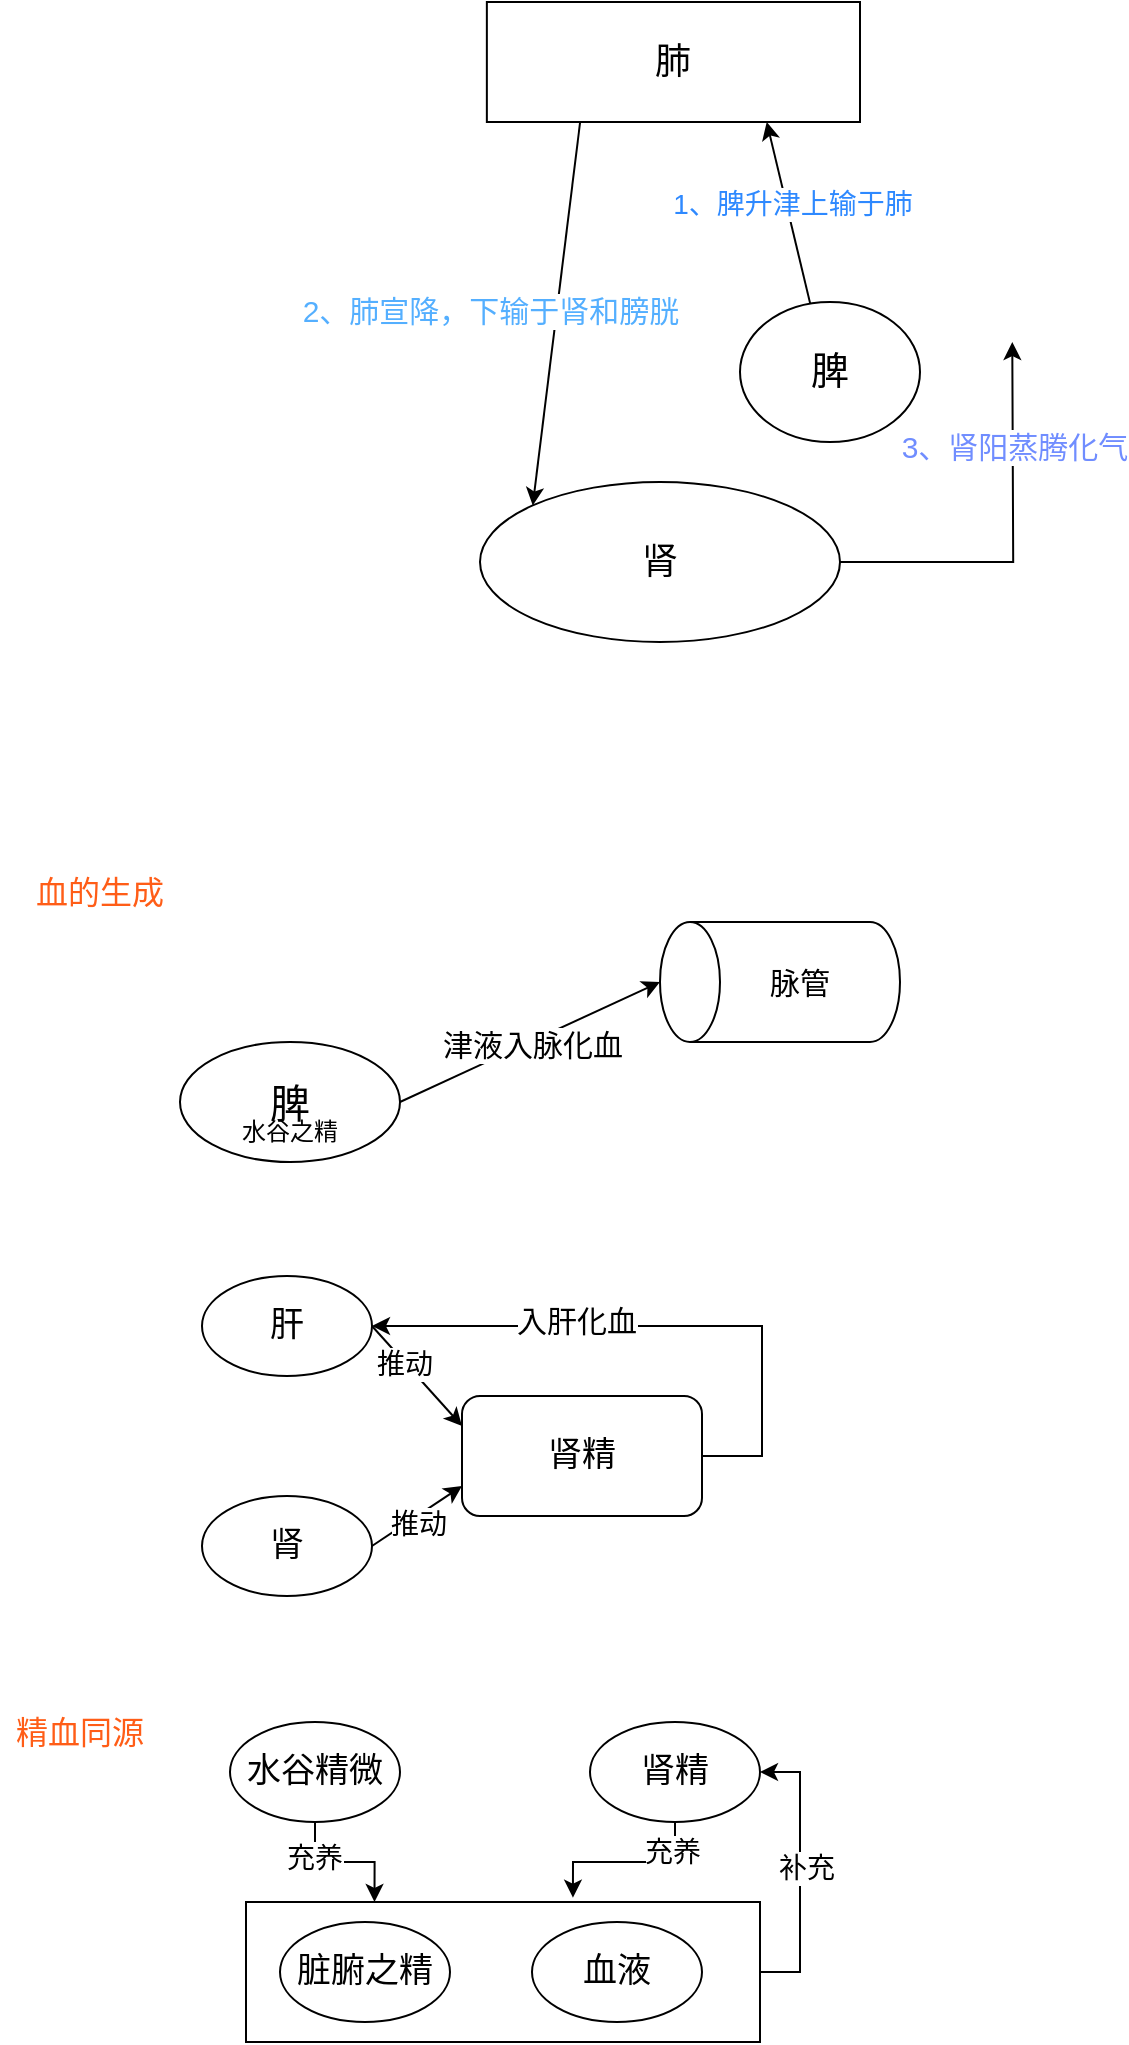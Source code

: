 <mxfile version="22.1.12" type="github">
  <diagram name="第 1 页" id="C6FDBwsaqbc1yJ5aqpkr">
    <mxGraphModel dx="1050" dy="557" grid="1" gridSize="10" guides="1" tooltips="1" connect="1" arrows="1" fold="1" page="1" pageScale="1" pageWidth="827" pageHeight="1169" math="0" shadow="0">
      <root>
        <mxCell id="0" />
        <mxCell id="1" parent="0" />
        <mxCell id="zUKTudWMmVZDvAgk6LWm-38" style="edgeStyle=orthogonalEdgeStyle;rounded=0;orthogonalLoop=1;jettySize=auto;html=1;exitX=1;exitY=0.5;exitDx=0;exitDy=0;entryX=1;entryY=0.5;entryDx=0;entryDy=0;" edge="1" parent="1" source="zUKTudWMmVZDvAgk6LWm-33" target="zUKTudWMmVZDvAgk6LWm-27">
          <mxGeometry relative="1" as="geometry" />
        </mxCell>
        <mxCell id="zUKTudWMmVZDvAgk6LWm-39" value="&lt;font style=&quot;font-size: 14px;&quot;&gt;补充&lt;/font&gt;" style="edgeLabel;html=1;align=center;verticalAlign=middle;resizable=0;points=[];" vertex="1" connectable="0" parent="zUKTudWMmVZDvAgk6LWm-38">
          <mxGeometry x="0.026" y="-3" relative="1" as="geometry">
            <mxPoint as="offset" />
          </mxGeometry>
        </mxCell>
        <mxCell id="zUKTudWMmVZDvAgk6LWm-33" value="" style="rounded=0;whiteSpace=wrap;html=1;" vertex="1" parent="1">
          <mxGeometry x="213" y="1060" width="257" height="70" as="geometry" />
        </mxCell>
        <mxCell id="zUKTudWMmVZDvAgk6LWm-13" value="肾精" style="rounded=1;whiteSpace=wrap;html=1;fontSize=17;" vertex="1" parent="1">
          <mxGeometry x="321" y="807" width="120" height="60" as="geometry" />
        </mxCell>
        <mxCell id="BYbhVeizRni8V0UwQ8j1-4" value="" style="endArrow=classic;html=1;rounded=0;exitX=0.391;exitY=0.017;exitDx=0;exitDy=0;exitPerimeter=0;entryX=0.75;entryY=1;entryDx=0;entryDy=0;" parent="1" source="BYbhVeizRni8V0UwQ8j1-17" target="BYbhVeizRni8V0UwQ8j1-16" edge="1">
          <mxGeometry width="50" height="50" relative="1" as="geometry">
            <mxPoint x="468.041" y="281" as="sourcePoint" />
            <mxPoint x="460" y="190" as="targetPoint" />
          </mxGeometry>
        </mxCell>
        <mxCell id="BYbhVeizRni8V0UwQ8j1-7" value="&lt;font style=&quot;font-size: 14px;&quot;&gt;1、脾升津上输于肺&lt;/font&gt;" style="edgeLabel;html=1;align=center;verticalAlign=middle;resizable=0;points=[];fontColor=#2E89FF;" parent="BYbhVeizRni8V0UwQ8j1-4" vertex="1" connectable="0">
          <mxGeometry x="0.102" y="-3" relative="1" as="geometry">
            <mxPoint as="offset" />
          </mxGeometry>
        </mxCell>
        <mxCell id="BYbhVeizRni8V0UwQ8j1-14" style="edgeStyle=orthogonalEdgeStyle;rounded=0;orthogonalLoop=1;jettySize=auto;html=1;exitX=1;exitY=0.5;exitDx=0;exitDy=0;" parent="1" source="BYbhVeizRni8V0UwQ8j1-18" edge="1">
          <mxGeometry relative="1" as="geometry">
            <mxPoint x="596.14" y="280" as="targetPoint" />
            <mxPoint x="510.0" y="389.21" as="sourcePoint" />
          </mxGeometry>
        </mxCell>
        <mxCell id="BYbhVeizRni8V0UwQ8j1-15" value="&lt;font color=&quot;#708dff&quot; style=&quot;font-size: 15px;&quot;&gt;3、肾阳蒸腾化气&lt;/font&gt;" style="edgeLabel;html=1;align=center;verticalAlign=middle;resizable=0;points=[];fontSize=15;" parent="BYbhVeizRni8V0UwQ8j1-14" vertex="1" connectable="0">
          <mxGeometry x="0.469" relative="1" as="geometry">
            <mxPoint as="offset" />
          </mxGeometry>
        </mxCell>
        <mxCell id="BYbhVeizRni8V0UwQ8j1-11" value="" style="endArrow=classic;html=1;rounded=0;entryX=0;entryY=0;entryDx=0;entryDy=0;exitX=0.25;exitY=1;exitDx=0;exitDy=0;" parent="1" source="BYbhVeizRni8V0UwQ8j1-16" target="BYbhVeizRni8V0UwQ8j1-18" edge="1">
          <mxGeometry width="50" height="50" relative="1" as="geometry">
            <mxPoint x="344.072" y="200" as="sourcePoint" />
            <mxPoint x="337" y="384.21" as="targetPoint" />
          </mxGeometry>
        </mxCell>
        <mxCell id="BYbhVeizRni8V0UwQ8j1-12" value="&lt;font style=&quot;font-size: 15px;&quot;&gt;2、肺宣降，下输于肾和膀胱&lt;/font&gt;" style="edgeLabel;html=1;align=center;verticalAlign=middle;resizable=0;points=[];fontColor=#54AFFF;" parent="BYbhVeizRni8V0UwQ8j1-11" vertex="1" connectable="0">
          <mxGeometry x="-0.08" y="-3" relative="1" as="geometry">
            <mxPoint x="-31" y="6" as="offset" />
          </mxGeometry>
        </mxCell>
        <mxCell id="BYbhVeizRni8V0UwQ8j1-16" value="肺" style="rounded=0;whiteSpace=wrap;html=1;fontSize=18;" parent="1" vertex="1">
          <mxGeometry x="333.43" y="110" width="186.57" height="60" as="geometry" />
        </mxCell>
        <mxCell id="BYbhVeizRni8V0UwQ8j1-17" value="脾" style="ellipse;whiteSpace=wrap;html=1;fontSize=19;" parent="1" vertex="1">
          <mxGeometry x="460" y="260" width="90" height="70" as="geometry" />
        </mxCell>
        <mxCell id="BYbhVeizRni8V0UwQ8j1-18" value="肾" style="ellipse;whiteSpace=wrap;html=1;fontSize=18;" parent="1" vertex="1">
          <mxGeometry x="330" y="350" width="180" height="80" as="geometry" />
        </mxCell>
        <mxCell id="zUKTudWMmVZDvAgk6LWm-1" value="脾" style="ellipse;whiteSpace=wrap;html=1;fontSize=20;" vertex="1" parent="1">
          <mxGeometry x="180" y="630" width="110" height="60" as="geometry" />
        </mxCell>
        <mxCell id="zUKTudWMmVZDvAgk6LWm-4" value="" style="shape=cylinder3;whiteSpace=wrap;html=1;boundedLbl=1;backgroundOutline=1;size=15;rotation=-90;" vertex="1" parent="1">
          <mxGeometry x="450" y="540" width="60" height="120" as="geometry" />
        </mxCell>
        <mxCell id="zUKTudWMmVZDvAgk6LWm-5" value="" style="endArrow=classic;html=1;rounded=0;exitX=1;exitY=0.5;exitDx=0;exitDy=0;entryX=0.5;entryY=0;entryDx=0;entryDy=0;entryPerimeter=0;" edge="1" parent="1" source="zUKTudWMmVZDvAgk6LWm-1" target="zUKTudWMmVZDvAgk6LWm-4">
          <mxGeometry width="50" height="50" relative="1" as="geometry">
            <mxPoint x="320" y="670" as="sourcePoint" />
            <mxPoint x="370" y="620" as="targetPoint" />
          </mxGeometry>
        </mxCell>
        <mxCell id="zUKTudWMmVZDvAgk6LWm-7" value="津液入脉化血" style="edgeLabel;html=1;align=center;verticalAlign=middle;resizable=0;points=[];fontSize=15;" vertex="1" connectable="0" parent="zUKTudWMmVZDvAgk6LWm-5">
          <mxGeometry x="0.009" y="-1" relative="1" as="geometry">
            <mxPoint as="offset" />
          </mxGeometry>
        </mxCell>
        <mxCell id="zUKTudWMmVZDvAgk6LWm-6" value="脉管" style="text;html=1;strokeColor=none;fillColor=none;align=center;verticalAlign=middle;whiteSpace=wrap;rounded=0;fontSize=15;" vertex="1" parent="1">
          <mxGeometry x="460" y="585" width="60" height="30" as="geometry" />
        </mxCell>
        <mxCell id="zUKTudWMmVZDvAgk6LWm-9" value="水谷之精" style="text;html=1;strokeColor=none;fillColor=none;align=center;verticalAlign=middle;whiteSpace=wrap;rounded=0;" vertex="1" parent="1">
          <mxGeometry x="205" y="660" width="60" height="30" as="geometry" />
        </mxCell>
        <mxCell id="zUKTudWMmVZDvAgk6LWm-11" value="肝" style="ellipse;whiteSpace=wrap;html=1;fontSize=17;" vertex="1" parent="1">
          <mxGeometry x="191" y="747" width="85" height="50" as="geometry" />
        </mxCell>
        <mxCell id="zUKTudWMmVZDvAgk6LWm-12" value="肾" style="ellipse;whiteSpace=wrap;html=1;fontSize=17;" vertex="1" parent="1">
          <mxGeometry x="191" y="857" width="85" height="50" as="geometry" />
        </mxCell>
        <mxCell id="zUKTudWMmVZDvAgk6LWm-15" value="" style="endArrow=classic;html=1;rounded=0;entryX=0;entryY=0.75;entryDx=0;entryDy=0;exitX=1;exitY=0.5;exitDx=0;exitDy=0;" edge="1" parent="1" source="zUKTudWMmVZDvAgk6LWm-12" target="zUKTudWMmVZDvAgk6LWm-13">
          <mxGeometry width="50" height="50" relative="1" as="geometry">
            <mxPoint x="271" y="887" as="sourcePoint" />
            <mxPoint x="321" y="837" as="targetPoint" />
          </mxGeometry>
        </mxCell>
        <mxCell id="zUKTudWMmVZDvAgk6LWm-24" value="推动" style="edgeLabel;html=1;align=center;verticalAlign=middle;resizable=0;points=[];fontSize=14;" vertex="1" connectable="0" parent="zUKTudWMmVZDvAgk6LWm-15">
          <mxGeometry x="-0.069" y="-3" relative="1" as="geometry">
            <mxPoint as="offset" />
          </mxGeometry>
        </mxCell>
        <mxCell id="zUKTudWMmVZDvAgk6LWm-17" value="" style="endArrow=classic;html=1;rounded=0;entryX=0;entryY=0.25;entryDx=0;entryDy=0;exitX=1;exitY=0.5;exitDx=0;exitDy=0;" edge="1" parent="1" source="zUKTudWMmVZDvAgk6LWm-11" target="zUKTudWMmVZDvAgk6LWm-13">
          <mxGeometry width="50" height="50" relative="1" as="geometry">
            <mxPoint x="271" y="767" as="sourcePoint" />
            <mxPoint x="321" y="727" as="targetPoint" />
          </mxGeometry>
        </mxCell>
        <mxCell id="zUKTudWMmVZDvAgk6LWm-18" value="&lt;font style=&quot;font-size: 14px;&quot;&gt;推动&lt;/font&gt;" style="edgeLabel;html=1;align=center;verticalAlign=middle;resizable=0;points=[];" vertex="1" connectable="0" parent="zUKTudWMmVZDvAgk6LWm-17">
          <mxGeometry x="-0.266" y="-1" relative="1" as="geometry">
            <mxPoint as="offset" />
          </mxGeometry>
        </mxCell>
        <mxCell id="zUKTudWMmVZDvAgk6LWm-25" value="" style="endArrow=classic;html=1;rounded=0;entryX=1;entryY=0.5;entryDx=0;entryDy=0;" edge="1" parent="1" target="zUKTudWMmVZDvAgk6LWm-11">
          <mxGeometry width="50" height="50" relative="1" as="geometry">
            <mxPoint x="441" y="837" as="sourcePoint" />
            <mxPoint x="491" y="787" as="targetPoint" />
            <Array as="points">
              <mxPoint x="471" y="837" />
              <mxPoint x="471" y="772" />
            </Array>
          </mxGeometry>
        </mxCell>
        <mxCell id="zUKTudWMmVZDvAgk6LWm-26" value="&lt;font style=&quot;font-size: 15px;&quot;&gt;入肝化血&lt;/font&gt;" style="edgeLabel;html=1;align=center;verticalAlign=middle;resizable=0;points=[];" vertex="1" connectable="0" parent="zUKTudWMmVZDvAgk6LWm-25">
          <mxGeometry x="0.298" y="-3" relative="1" as="geometry">
            <mxPoint as="offset" />
          </mxGeometry>
        </mxCell>
        <mxCell id="zUKTudWMmVZDvAgk6LWm-27" value="肾精" style="ellipse;whiteSpace=wrap;html=1;fontSize=17;" vertex="1" parent="1">
          <mxGeometry x="385" y="970" width="85" height="50" as="geometry" />
        </mxCell>
        <mxCell id="zUKTudWMmVZDvAgk6LWm-34" style="edgeStyle=orthogonalEdgeStyle;rounded=0;orthogonalLoop=1;jettySize=auto;html=1;exitX=0.5;exitY=1;exitDx=0;exitDy=0;entryX=0.25;entryY=0;entryDx=0;entryDy=0;" edge="1" parent="1" source="zUKTudWMmVZDvAgk6LWm-29" target="zUKTudWMmVZDvAgk6LWm-33">
          <mxGeometry relative="1" as="geometry" />
        </mxCell>
        <mxCell id="zUKTudWMmVZDvAgk6LWm-37" value="充养" style="edgeLabel;html=1;align=center;verticalAlign=middle;resizable=0;points=[];fontSize=14;" vertex="1" connectable="0" parent="zUKTudWMmVZDvAgk6LWm-34">
          <mxGeometry x="-0.478" y="-1" relative="1" as="geometry">
            <mxPoint as="offset" />
          </mxGeometry>
        </mxCell>
        <mxCell id="zUKTudWMmVZDvAgk6LWm-29" value="水谷精微" style="ellipse;whiteSpace=wrap;html=1;fontSize=17;" vertex="1" parent="1">
          <mxGeometry x="205" y="970" width="85" height="50" as="geometry" />
        </mxCell>
        <mxCell id="zUKTudWMmVZDvAgk6LWm-31" value="脏腑之精" style="ellipse;whiteSpace=wrap;html=1;fontSize=17;" vertex="1" parent="1">
          <mxGeometry x="230" y="1070" width="85" height="50" as="geometry" />
        </mxCell>
        <mxCell id="zUKTudWMmVZDvAgk6LWm-32" value="血液" style="ellipse;whiteSpace=wrap;html=1;fontSize=17;" vertex="1" parent="1">
          <mxGeometry x="356" y="1070" width="85" height="50" as="geometry" />
        </mxCell>
        <mxCell id="zUKTudWMmVZDvAgk6LWm-35" style="edgeStyle=orthogonalEdgeStyle;rounded=0;orthogonalLoop=1;jettySize=auto;html=1;exitX=0.5;exitY=1;exitDx=0;exitDy=0;entryX=0.636;entryY=-0.031;entryDx=0;entryDy=0;entryPerimeter=0;" edge="1" parent="1" source="zUKTudWMmVZDvAgk6LWm-27" target="zUKTudWMmVZDvAgk6LWm-33">
          <mxGeometry relative="1" as="geometry" />
        </mxCell>
        <mxCell id="zUKTudWMmVZDvAgk6LWm-36" value="充养" style="edgeLabel;html=1;align=center;verticalAlign=middle;resizable=0;points=[];fontSize=14;" vertex="1" connectable="0" parent="zUKTudWMmVZDvAgk6LWm-35">
          <mxGeometry x="-0.658" y="-2" relative="1" as="geometry">
            <mxPoint as="offset" />
          </mxGeometry>
        </mxCell>
        <mxCell id="zUKTudWMmVZDvAgk6LWm-40" value="精血同源" style="text;html=1;strokeColor=none;fillColor=none;align=center;verticalAlign=middle;whiteSpace=wrap;rounded=0;fontSize=16;fontColor=#FF5D17;" vertex="1" parent="1">
          <mxGeometry x="90" y="960" width="80" height="30" as="geometry" />
        </mxCell>
        <mxCell id="zUKTudWMmVZDvAgk6LWm-41" value="血的生成" style="text;html=1;strokeColor=none;fillColor=none;align=center;verticalAlign=middle;whiteSpace=wrap;rounded=0;fontSize=16;fontColor=#FF5D17;" vertex="1" parent="1">
          <mxGeometry x="100" y="540" width="80" height="30" as="geometry" />
        </mxCell>
      </root>
    </mxGraphModel>
  </diagram>
</mxfile>
